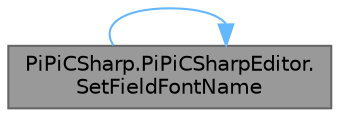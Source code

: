 digraph "PiPiCSharp.PiPiCSharpEditor.SetFieldFontName"
{
 // LATEX_PDF_SIZE
  bgcolor="transparent";
  edge [fontname=Helvetica,fontsize=10,labelfontname=Helvetica,labelfontsize=10];
  node [fontname=Helvetica,fontsize=10,shape=box,height=0.2,width=0.4];
  rankdir="LR";
  Node1 [id="Node000001",label="PiPiCSharp.PiPiCSharpEditor.\lSetFieldFontName",height=0.2,width=0.4,color="gray40", fillcolor="grey60", style="filled", fontcolor="black",tooltip="Set field font name."];
  Node1 -> Node1 [id="edge1_Node000001_Node000001",color="steelblue1",style="solid",tooltip=" "];
}
